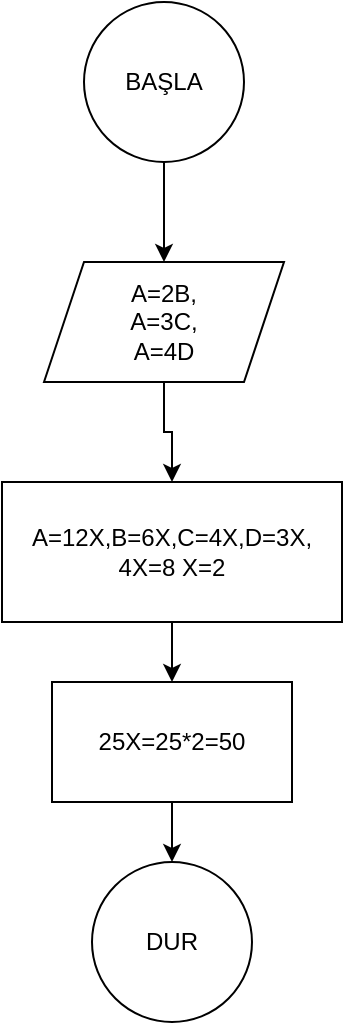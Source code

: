 <mxfile version="15.0.3" type="device"><diagram id="Wgmq74HGKDr3lxOg7yzQ" name="Page-1"><mxGraphModel dx="1248" dy="677" grid="1" gridSize="10" guides="1" tooltips="1" connect="1" arrows="1" fold="1" page="1" pageScale="1" pageWidth="827" pageHeight="1169" math="0" shadow="0"><root><mxCell id="0"/><mxCell id="1" parent="0"/><mxCell id="ZYvpNTKB3LqW1bEaxDOP-1" value="DUR" style="ellipse;whiteSpace=wrap;html=1;aspect=fixed;" vertex="1" parent="1"><mxGeometry x="374" y="490" width="80" height="80" as="geometry"/></mxCell><mxCell id="ZYvpNTKB3LqW1bEaxDOP-4" value="" style="edgeStyle=orthogonalEdgeStyle;rounded=0;orthogonalLoop=1;jettySize=auto;html=1;" edge="1" parent="1" source="ZYvpNTKB3LqW1bEaxDOP-2" target="ZYvpNTKB3LqW1bEaxDOP-3"><mxGeometry relative="1" as="geometry"/></mxCell><mxCell id="ZYvpNTKB3LqW1bEaxDOP-2" value="BAŞLA" style="ellipse;whiteSpace=wrap;html=1;aspect=fixed;" vertex="1" parent="1"><mxGeometry x="370" y="60" width="80" height="80" as="geometry"/></mxCell><mxCell id="ZYvpNTKB3LqW1bEaxDOP-8" value="" style="edgeStyle=orthogonalEdgeStyle;rounded=0;orthogonalLoop=1;jettySize=auto;html=1;" edge="1" parent="1" source="ZYvpNTKB3LqW1bEaxDOP-3" target="ZYvpNTKB3LqW1bEaxDOP-5"><mxGeometry relative="1" as="geometry"/></mxCell><mxCell id="ZYvpNTKB3LqW1bEaxDOP-3" value="A=2B,&lt;br&gt;A=3C,&lt;br&gt;A=4D" style="shape=parallelogram;perimeter=parallelogramPerimeter;whiteSpace=wrap;html=1;fixedSize=1;" vertex="1" parent="1"><mxGeometry x="350" y="190" width="120" height="60" as="geometry"/></mxCell><mxCell id="ZYvpNTKB3LqW1bEaxDOP-9" value="" style="edgeStyle=orthogonalEdgeStyle;rounded=0;orthogonalLoop=1;jettySize=auto;html=1;" edge="1" parent="1" source="ZYvpNTKB3LqW1bEaxDOP-5" target="ZYvpNTKB3LqW1bEaxDOP-7"><mxGeometry relative="1" as="geometry"/></mxCell><mxCell id="ZYvpNTKB3LqW1bEaxDOP-5" value="A=12X,B=6X,C=4X,D=3X,&lt;br&gt;4X=8 X=2" style="rounded=0;whiteSpace=wrap;html=1;" vertex="1" parent="1"><mxGeometry x="329" y="300" width="170" height="70" as="geometry"/></mxCell><mxCell id="ZYvpNTKB3LqW1bEaxDOP-10" value="" style="edgeStyle=orthogonalEdgeStyle;rounded=0;orthogonalLoop=1;jettySize=auto;html=1;" edge="1" parent="1" source="ZYvpNTKB3LqW1bEaxDOP-7" target="ZYvpNTKB3LqW1bEaxDOP-1"><mxGeometry relative="1" as="geometry"/></mxCell><mxCell id="ZYvpNTKB3LqW1bEaxDOP-7" value="25X=25*2=50" style="rounded=0;whiteSpace=wrap;html=1;" vertex="1" parent="1"><mxGeometry x="354" y="400" width="120" height="60" as="geometry"/></mxCell></root></mxGraphModel></diagram></mxfile>